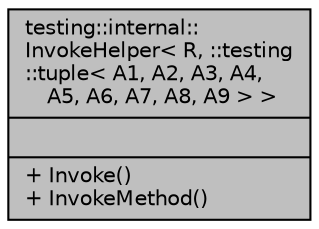digraph "testing::internal::InvokeHelper&lt; R, ::testing::tuple&lt; A1, A2, A3, A4, A5, A6, A7, A8, A9 &gt; &gt;"
{
  edge [fontname="Helvetica",fontsize="10",labelfontname="Helvetica",labelfontsize="10"];
  node [fontname="Helvetica",fontsize="10",shape=record];
  Node1 [label="{testing::internal::\lInvokeHelper\< R, ::testing\l::tuple\< A1, A2, A3, A4,\l A5, A6, A7, A8, A9 \> \>\n||+ Invoke()\l+ InvokeMethod()\l}",height=0.2,width=0.4,color="black", fillcolor="grey75", style="filled", fontcolor="black"];
}
